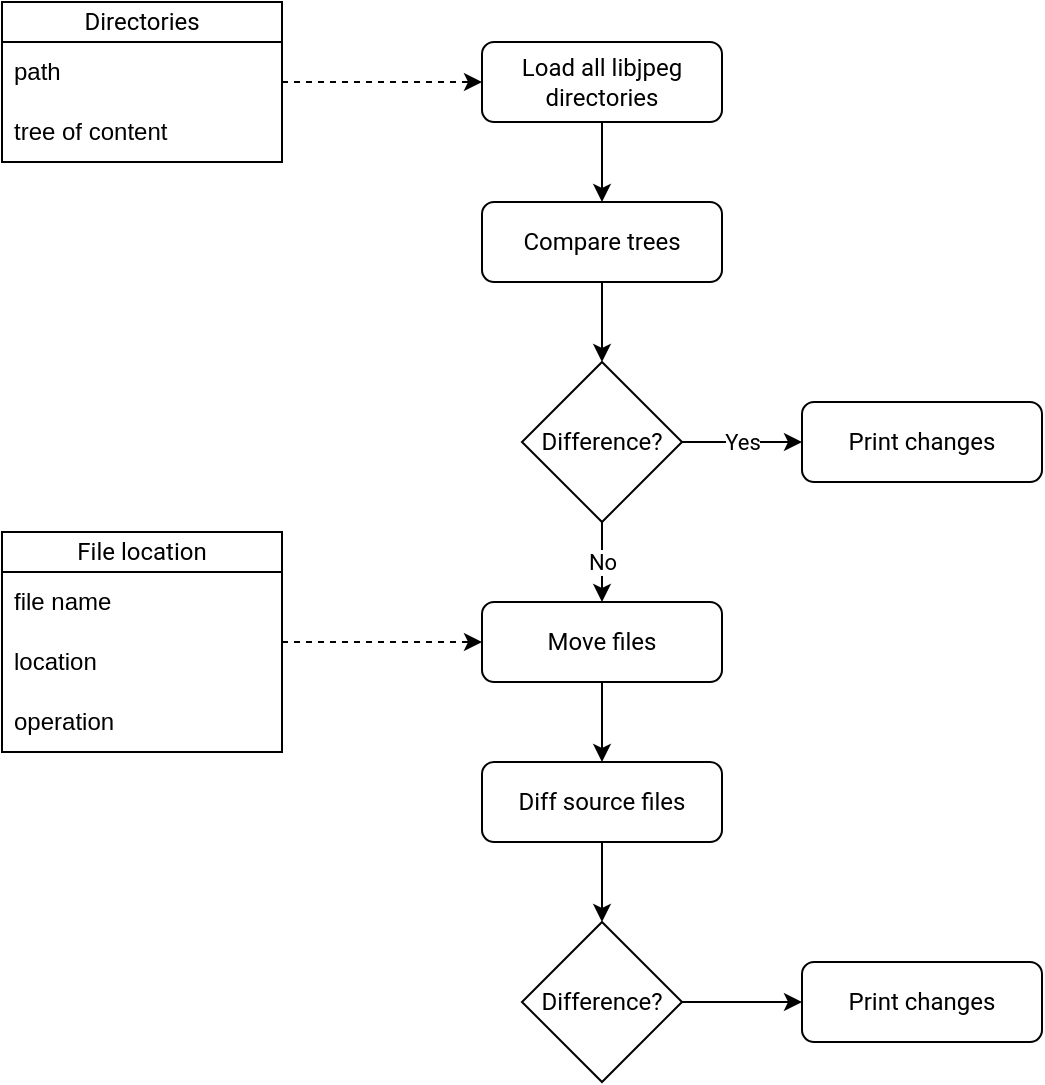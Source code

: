 <mxfile version="24.6.4" type="github">
  <diagram name="Page-1" id="9GNOP1papJ0DBAOT-mjX">
    <mxGraphModel dx="989" dy="538" grid="1" gridSize="10" guides="1" tooltips="1" connect="1" arrows="1" fold="1" page="1" pageScale="1" pageWidth="827" pageHeight="1169" math="0" shadow="0">
      <root>
        <mxCell id="0" />
        <mxCell id="1" parent="0" />
        <mxCell id="f2yBBCpayn5oFeo3ENTH-11" style="edgeStyle=orthogonalEdgeStyle;rounded=0;orthogonalLoop=1;jettySize=auto;html=1;entryX=0.5;entryY=0;entryDx=0;entryDy=0;" edge="1" parent="1" source="f2yBBCpayn5oFeo3ENTH-1" target="f2yBBCpayn5oFeo3ENTH-10">
          <mxGeometry relative="1" as="geometry" />
        </mxCell>
        <mxCell id="f2yBBCpayn5oFeo3ENTH-1" value="Load all libjpeg directories" style="rounded=1;whiteSpace=wrap;html=1;fontFamily=Roboto;fontSource=https%3A%2F%2Ffonts.googleapis.com%2Fcss%3Ffamily%3DRoboto;" vertex="1" parent="1">
          <mxGeometry x="280" y="160" width="120" height="40" as="geometry" />
        </mxCell>
        <mxCell id="f2yBBCpayn5oFeo3ENTH-9" style="edgeStyle=orthogonalEdgeStyle;rounded=0;orthogonalLoop=1;jettySize=auto;html=1;entryX=0;entryY=0.5;entryDx=0;entryDy=0;dashed=1;" edge="1" parent="1" source="f2yBBCpayn5oFeo3ENTH-2" target="f2yBBCpayn5oFeo3ENTH-1">
          <mxGeometry relative="1" as="geometry" />
        </mxCell>
        <mxCell id="f2yBBCpayn5oFeo3ENTH-2" value="Directories" style="swimlane;fontStyle=0;childLayout=stackLayout;horizontal=1;startSize=20;horizontalStack=0;resizeParent=1;resizeParentMax=0;resizeLast=0;collapsible=1;marginBottom=0;whiteSpace=wrap;html=1;fontFamily=Roboto;fontSource=https%3A%2F%2Ffonts.googleapis.com%2Fcss%3Ffamily%3DRoboto;" vertex="1" parent="1">
          <mxGeometry x="40" y="140" width="140" height="80" as="geometry" />
        </mxCell>
        <mxCell id="f2yBBCpayn5oFeo3ENTH-3" value="path" style="text;strokeColor=none;fillColor=none;align=left;verticalAlign=middle;spacingLeft=4;spacingRight=4;overflow=hidden;points=[[0,0.5],[1,0.5]];portConstraint=eastwest;rotatable=0;whiteSpace=wrap;html=1;" vertex="1" parent="f2yBBCpayn5oFeo3ENTH-2">
          <mxGeometry y="20" width="140" height="30" as="geometry" />
        </mxCell>
        <mxCell id="f2yBBCpayn5oFeo3ENTH-8" value="tree of content" style="text;strokeColor=none;fillColor=none;align=left;verticalAlign=middle;spacingLeft=4;spacingRight=4;overflow=hidden;points=[[0,0.5],[1,0.5]];portConstraint=eastwest;rotatable=0;whiteSpace=wrap;html=1;" vertex="1" parent="f2yBBCpayn5oFeo3ENTH-2">
          <mxGeometry y="50" width="140" height="30" as="geometry" />
        </mxCell>
        <mxCell id="f2yBBCpayn5oFeo3ENTH-13" style="edgeStyle=orthogonalEdgeStyle;rounded=0;orthogonalLoop=1;jettySize=auto;html=1;entryX=0.5;entryY=0;entryDx=0;entryDy=0;" edge="1" parent="1" source="f2yBBCpayn5oFeo3ENTH-10" target="f2yBBCpayn5oFeo3ENTH-12">
          <mxGeometry relative="1" as="geometry" />
        </mxCell>
        <mxCell id="f2yBBCpayn5oFeo3ENTH-10" value="Compare trees" style="rounded=1;whiteSpace=wrap;html=1;fontFamily=Roboto;fontSource=https%3A%2F%2Ffonts.googleapis.com%2Fcss%3Ffamily%3DRoboto;" vertex="1" parent="1">
          <mxGeometry x="280" y="240" width="120" height="40" as="geometry" />
        </mxCell>
        <mxCell id="f2yBBCpayn5oFeo3ENTH-15" value="Yes" style="edgeStyle=orthogonalEdgeStyle;rounded=0;orthogonalLoop=1;jettySize=auto;html=1;entryX=0;entryY=0.5;entryDx=0;entryDy=0;fontFamily=Roboto;fontSource=https%3A%2F%2Ffonts.googleapis.com%2Fcss%3Ffamily%3DRoboto;" edge="1" parent="1" source="f2yBBCpayn5oFeo3ENTH-12" target="f2yBBCpayn5oFeo3ENTH-14">
          <mxGeometry relative="1" as="geometry" />
        </mxCell>
        <mxCell id="f2yBBCpayn5oFeo3ENTH-17" value="No" style="edgeStyle=orthogonalEdgeStyle;rounded=0;orthogonalLoop=1;jettySize=auto;html=1;entryX=0.5;entryY=0;entryDx=0;entryDy=0;fontFamily=Roboto;fontSource=https%3A%2F%2Ffonts.googleapis.com%2Fcss%3Ffamily%3DRoboto;" edge="1" parent="1" source="f2yBBCpayn5oFeo3ENTH-12" target="f2yBBCpayn5oFeo3ENTH-16">
          <mxGeometry relative="1" as="geometry" />
        </mxCell>
        <mxCell id="f2yBBCpayn5oFeo3ENTH-12" value="Difference?" style="rhombus;whiteSpace=wrap;html=1;fontFamily=Roboto;fontSource=https%3A%2F%2Ffonts.googleapis.com%2Fcss%3Ffamily%3DRoboto;" vertex="1" parent="1">
          <mxGeometry x="300" y="320" width="80" height="80" as="geometry" />
        </mxCell>
        <mxCell id="f2yBBCpayn5oFeo3ENTH-14" value="Print changes" style="rounded=1;whiteSpace=wrap;html=1;fontFamily=Roboto;fontSource=https%3A%2F%2Ffonts.googleapis.com%2Fcss%3Ffamily%3DRoboto;" vertex="1" parent="1">
          <mxGeometry x="440" y="340" width="120" height="40" as="geometry" />
        </mxCell>
        <mxCell id="f2yBBCpayn5oFeo3ENTH-24" style="edgeStyle=orthogonalEdgeStyle;rounded=0;orthogonalLoop=1;jettySize=auto;html=1;entryX=0.5;entryY=0;entryDx=0;entryDy=0;" edge="1" parent="1" source="f2yBBCpayn5oFeo3ENTH-16" target="f2yBBCpayn5oFeo3ENTH-23">
          <mxGeometry relative="1" as="geometry" />
        </mxCell>
        <mxCell id="f2yBBCpayn5oFeo3ENTH-16" value="Move files" style="rounded=1;whiteSpace=wrap;html=1;fontFamily=Roboto;fontSource=https%3A%2F%2Ffonts.googleapis.com%2Fcss%3Ffamily%3DRoboto;" vertex="1" parent="1">
          <mxGeometry x="280" y="440" width="120" height="40" as="geometry" />
        </mxCell>
        <mxCell id="f2yBBCpayn5oFeo3ENTH-22" style="edgeStyle=orthogonalEdgeStyle;rounded=0;orthogonalLoop=1;jettySize=auto;html=1;entryX=0;entryY=0.5;entryDx=0;entryDy=0;dashed=1;" edge="1" parent="1" source="f2yBBCpayn5oFeo3ENTH-18" target="f2yBBCpayn5oFeo3ENTH-16">
          <mxGeometry relative="1" as="geometry" />
        </mxCell>
        <mxCell id="f2yBBCpayn5oFeo3ENTH-18" value="File location" style="swimlane;fontStyle=0;childLayout=stackLayout;horizontal=1;startSize=20;horizontalStack=0;resizeParent=1;resizeParentMax=0;resizeLast=0;collapsible=1;marginBottom=0;whiteSpace=wrap;html=1;fontFamily=Roboto;fontSource=https%3A%2F%2Ffonts.googleapis.com%2Fcss%3Ffamily%3DRoboto;" vertex="1" parent="1">
          <mxGeometry x="40" y="405" width="140" height="110" as="geometry" />
        </mxCell>
        <mxCell id="f2yBBCpayn5oFeo3ENTH-19" value="file name" style="text;strokeColor=none;fillColor=none;align=left;verticalAlign=middle;spacingLeft=4;spacingRight=4;overflow=hidden;points=[[0,0.5],[1,0.5]];portConstraint=eastwest;rotatable=0;whiteSpace=wrap;html=1;" vertex="1" parent="f2yBBCpayn5oFeo3ENTH-18">
          <mxGeometry y="20" width="140" height="30" as="geometry" />
        </mxCell>
        <mxCell id="f2yBBCpayn5oFeo3ENTH-20" value="location" style="text;strokeColor=none;fillColor=none;align=left;verticalAlign=middle;spacingLeft=4;spacingRight=4;overflow=hidden;points=[[0,0.5],[1,0.5]];portConstraint=eastwest;rotatable=0;whiteSpace=wrap;html=1;" vertex="1" parent="f2yBBCpayn5oFeo3ENTH-18">
          <mxGeometry y="50" width="140" height="30" as="geometry" />
        </mxCell>
        <mxCell id="f2yBBCpayn5oFeo3ENTH-21" value="operation" style="text;strokeColor=none;fillColor=none;align=left;verticalAlign=middle;spacingLeft=4;spacingRight=4;overflow=hidden;points=[[0,0.5],[1,0.5]];portConstraint=eastwest;rotatable=0;whiteSpace=wrap;html=1;" vertex="1" parent="f2yBBCpayn5oFeo3ENTH-18">
          <mxGeometry y="80" width="140" height="30" as="geometry" />
        </mxCell>
        <mxCell id="f2yBBCpayn5oFeo3ENTH-26" style="edgeStyle=orthogonalEdgeStyle;rounded=0;orthogonalLoop=1;jettySize=auto;html=1;entryX=0.5;entryY=0;entryDx=0;entryDy=0;" edge="1" parent="1" source="f2yBBCpayn5oFeo3ENTH-23" target="f2yBBCpayn5oFeo3ENTH-25">
          <mxGeometry relative="1" as="geometry" />
        </mxCell>
        <mxCell id="f2yBBCpayn5oFeo3ENTH-23" value="Diff source files" style="rounded=1;whiteSpace=wrap;html=1;fontFamily=Roboto;fontSource=https%3A%2F%2Ffonts.googleapis.com%2Fcss%3Ffamily%3DRoboto;" vertex="1" parent="1">
          <mxGeometry x="280" y="520" width="120" height="40" as="geometry" />
        </mxCell>
        <mxCell id="f2yBBCpayn5oFeo3ENTH-28" style="edgeStyle=orthogonalEdgeStyle;rounded=0;orthogonalLoop=1;jettySize=auto;html=1;entryX=0;entryY=0.5;entryDx=0;entryDy=0;fontFamily=Roboto;fontSource=https%3A%2F%2Ffonts.googleapis.com%2Fcss%3Ffamily%3DRoboto;" edge="1" parent="1" source="f2yBBCpayn5oFeo3ENTH-25" target="f2yBBCpayn5oFeo3ENTH-27">
          <mxGeometry relative="1" as="geometry" />
        </mxCell>
        <mxCell id="f2yBBCpayn5oFeo3ENTH-25" value="Difference?" style="rhombus;whiteSpace=wrap;html=1;fontFamily=Roboto;fontSource=https%3A%2F%2Ffonts.googleapis.com%2Fcss%3Ffamily%3DRoboto;" vertex="1" parent="1">
          <mxGeometry x="300" y="600" width="80" height="80" as="geometry" />
        </mxCell>
        <mxCell id="f2yBBCpayn5oFeo3ENTH-27" value="Print changes" style="rounded=1;whiteSpace=wrap;html=1;fontFamily=Roboto;fontSource=https%3A%2F%2Ffonts.googleapis.com%2Fcss%3Ffamily%3DRoboto;" vertex="1" parent="1">
          <mxGeometry x="440" y="620" width="120" height="40" as="geometry" />
        </mxCell>
      </root>
    </mxGraphModel>
  </diagram>
</mxfile>
